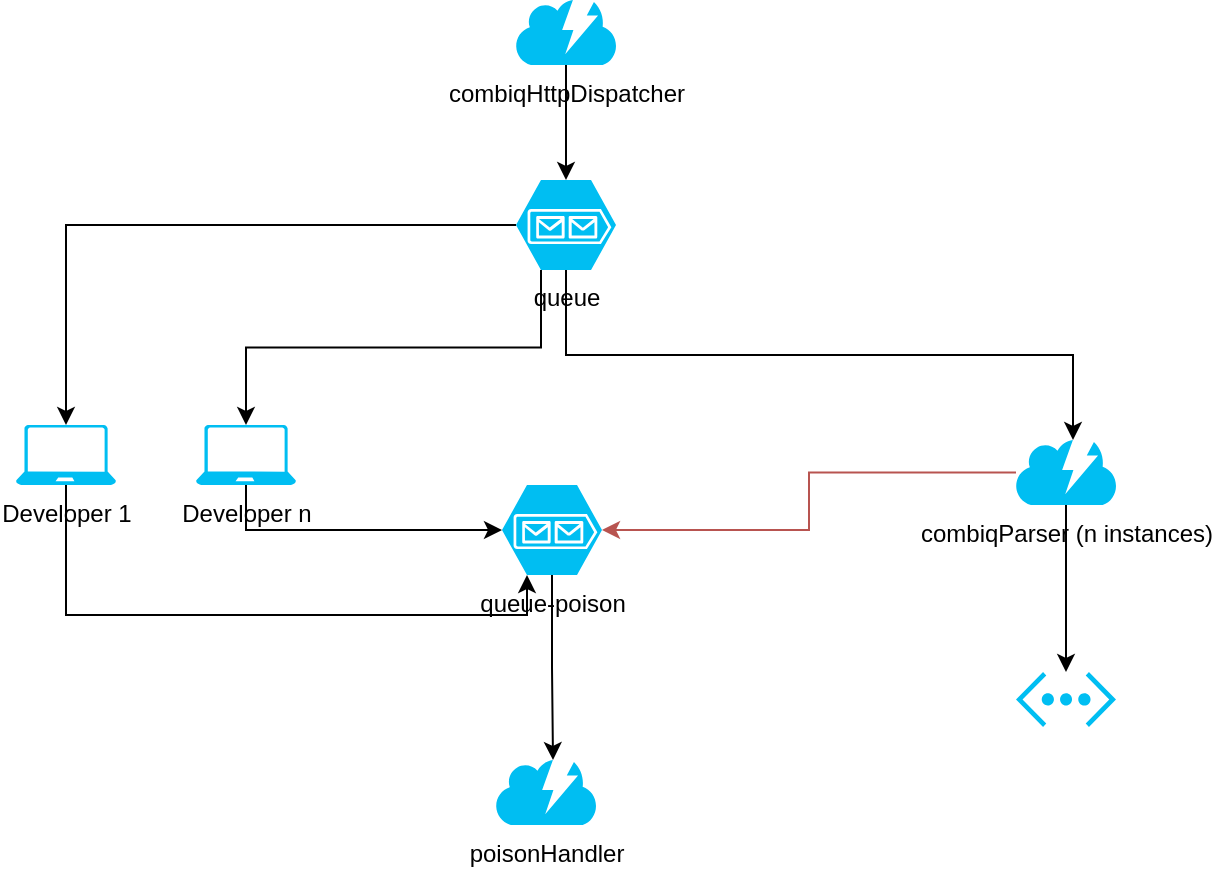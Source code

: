 <mxfile version="12.8.5" type="github"><diagram id="6D5kMNfqTdvPrnVn8kyp" name="Page-1"><mxGraphModel dx="1382" dy="884" grid="1" gridSize="10" guides="1" tooltips="1" connect="1" arrows="1" fold="1" page="1" pageScale="1" pageWidth="850" pageHeight="1100" math="0" shadow="0"><root><mxCell id="0"/><mxCell id="1" parent="0"/><mxCell id="dtbXjWBQUjdHqagM6ke0-5" style="edgeStyle=orthogonalEdgeStyle;rounded=0;orthogonalLoop=1;jettySize=auto;html=1;exitX=0.5;exitY=1;exitDx=0;exitDy=0;exitPerimeter=0;entryX=0.57;entryY=0;entryDx=0;entryDy=0;entryPerimeter=0;" edge="1" parent="1" source="dtbXjWBQUjdHqagM6ke0-1" target="dtbXjWBQUjdHqagM6ke0-2"><mxGeometry relative="1" as="geometry"/></mxCell><mxCell id="dtbXjWBQUjdHqagM6ke0-15" style="edgeStyle=orthogonalEdgeStyle;rounded=0;orthogonalLoop=1;jettySize=auto;html=1;exitX=0.25;exitY=1;exitDx=0;exitDy=0;exitPerimeter=0;entryX=0.5;entryY=0;entryDx=0;entryDy=0;entryPerimeter=0;" edge="1" parent="1" source="dtbXjWBQUjdHqagM6ke0-1" target="dtbXjWBQUjdHqagM6ke0-14"><mxGeometry relative="1" as="geometry"/></mxCell><mxCell id="dtbXjWBQUjdHqagM6ke0-16" style="edgeStyle=orthogonalEdgeStyle;rounded=0;orthogonalLoop=1;jettySize=auto;html=1;exitX=0;exitY=0.5;exitDx=0;exitDy=0;exitPerimeter=0;" edge="1" parent="1" source="dtbXjWBQUjdHqagM6ke0-1" target="dtbXjWBQUjdHqagM6ke0-13"><mxGeometry relative="1" as="geometry"/></mxCell><mxCell id="dtbXjWBQUjdHqagM6ke0-1" value="queue" style="verticalLabelPosition=bottom;html=1;verticalAlign=top;align=center;strokeColor=none;fillColor=#00BEF2;shape=mxgraph.azure.storage_queue;" vertex="1" parent="1"><mxGeometry x="400" y="300" width="50" height="45" as="geometry"/></mxCell><mxCell id="dtbXjWBQUjdHqagM6ke0-9" style="edgeStyle=orthogonalEdgeStyle;rounded=0;orthogonalLoop=1;jettySize=auto;html=1;entryX=1;entryY=0.5;entryDx=0;entryDy=0;entryPerimeter=0;fillColor=#f8cecc;strokeColor=#b85450;" edge="1" parent="1" source="dtbXjWBQUjdHqagM6ke0-2" target="dtbXjWBQUjdHqagM6ke0-7"><mxGeometry relative="1" as="geometry"/></mxCell><mxCell id="dtbXjWBQUjdHqagM6ke0-12" style="edgeStyle=orthogonalEdgeStyle;rounded=0;orthogonalLoop=1;jettySize=auto;html=1;entryX=0.5;entryY=0;entryDx=0;entryDy=0;entryPerimeter=0;" edge="1" parent="1" source="dtbXjWBQUjdHqagM6ke0-2" target="dtbXjWBQUjdHqagM6ke0-11"><mxGeometry relative="1" as="geometry"/></mxCell><mxCell id="dtbXjWBQUjdHqagM6ke0-2" value="combiqParser (n instances)" style="verticalLabelPosition=bottom;html=1;verticalAlign=top;align=center;strokeColor=none;fillColor=#00BEF2;shape=mxgraph.azure.content_delivery_network;" vertex="1" parent="1"><mxGeometry x="650" y="430" width="50" height="32.5" as="geometry"/></mxCell><mxCell id="dtbXjWBQUjdHqagM6ke0-4" style="edgeStyle=orthogonalEdgeStyle;rounded=0;orthogonalLoop=1;jettySize=auto;html=1;entryX=0.5;entryY=0;entryDx=0;entryDy=0;entryPerimeter=0;" edge="1" parent="1" source="dtbXjWBQUjdHqagM6ke0-3" target="dtbXjWBQUjdHqagM6ke0-1"><mxGeometry relative="1" as="geometry"/></mxCell><mxCell id="dtbXjWBQUjdHqagM6ke0-3" value="combiqHttpDispatcher" style="verticalLabelPosition=bottom;html=1;verticalAlign=top;align=center;strokeColor=none;fillColor=#00BEF2;shape=mxgraph.azure.content_delivery_network;" vertex="1" parent="1"><mxGeometry x="400" y="210" width="50" height="32.5" as="geometry"/></mxCell><mxCell id="dtbXjWBQUjdHqagM6ke0-10" style="edgeStyle=orthogonalEdgeStyle;rounded=0;orthogonalLoop=1;jettySize=auto;html=1;exitX=0.5;exitY=1;exitDx=0;exitDy=0;exitPerimeter=0;entryX=0.57;entryY=0;entryDx=0;entryDy=0;entryPerimeter=0;" edge="1" parent="1" source="dtbXjWBQUjdHqagM6ke0-7" target="dtbXjWBQUjdHqagM6ke0-8"><mxGeometry relative="1" as="geometry"/></mxCell><mxCell id="dtbXjWBQUjdHqagM6ke0-7" value="queue-poison&lt;br&gt;" style="verticalLabelPosition=bottom;html=1;verticalAlign=top;align=center;strokeColor=none;fillColor=#00BEF2;shape=mxgraph.azure.storage_queue;" vertex="1" parent="1"><mxGeometry x="393" y="452.5" width="50" height="45" as="geometry"/></mxCell><mxCell id="dtbXjWBQUjdHqagM6ke0-8" value="poisonHandler" style="verticalLabelPosition=bottom;html=1;verticalAlign=top;align=center;strokeColor=none;fillColor=#00BEF2;shape=mxgraph.azure.content_delivery_network;" vertex="1" parent="1"><mxGeometry x="390" y="590" width="50" height="32.5" as="geometry"/></mxCell><mxCell id="dtbXjWBQUjdHqagM6ke0-11" value="" style="verticalLabelPosition=bottom;html=1;verticalAlign=top;align=center;strokeColor=none;fillColor=#00BEF2;shape=mxgraph.azure.virtual_network;pointerEvents=1;" vertex="1" parent="1"><mxGeometry x="650" y="546" width="50" height="27.5" as="geometry"/></mxCell><mxCell id="dtbXjWBQUjdHqagM6ke0-18" style="edgeStyle=orthogonalEdgeStyle;rounded=0;orthogonalLoop=1;jettySize=auto;html=1;exitX=0.5;exitY=1;exitDx=0;exitDy=0;exitPerimeter=0;entryX=0.25;entryY=1;entryDx=0;entryDy=0;entryPerimeter=0;" edge="1" parent="1" source="dtbXjWBQUjdHqagM6ke0-13" target="dtbXjWBQUjdHqagM6ke0-7"><mxGeometry relative="1" as="geometry"/></mxCell><mxCell id="dtbXjWBQUjdHqagM6ke0-13" value="Developer 1" style="verticalLabelPosition=bottom;html=1;verticalAlign=top;align=center;strokeColor=none;fillColor=#00BEF2;shape=mxgraph.azure.laptop;pointerEvents=1;" vertex="1" parent="1"><mxGeometry x="150" y="422.5" width="50" height="30" as="geometry"/></mxCell><mxCell id="dtbXjWBQUjdHqagM6ke0-17" style="edgeStyle=orthogonalEdgeStyle;rounded=0;orthogonalLoop=1;jettySize=auto;html=1;exitX=0.5;exitY=1;exitDx=0;exitDy=0;exitPerimeter=0;entryX=0;entryY=0.5;entryDx=0;entryDy=0;entryPerimeter=0;" edge="1" parent="1" source="dtbXjWBQUjdHqagM6ke0-14" target="dtbXjWBQUjdHqagM6ke0-7"><mxGeometry relative="1" as="geometry"/></mxCell><mxCell id="dtbXjWBQUjdHqagM6ke0-14" value="Developer n" style="verticalLabelPosition=bottom;html=1;verticalAlign=top;align=center;strokeColor=none;fillColor=#00BEF2;shape=mxgraph.azure.laptop;pointerEvents=1;" vertex="1" parent="1"><mxGeometry x="240" y="422.5" width="50" height="30" as="geometry"/></mxCell></root></mxGraphModel></diagram></mxfile>